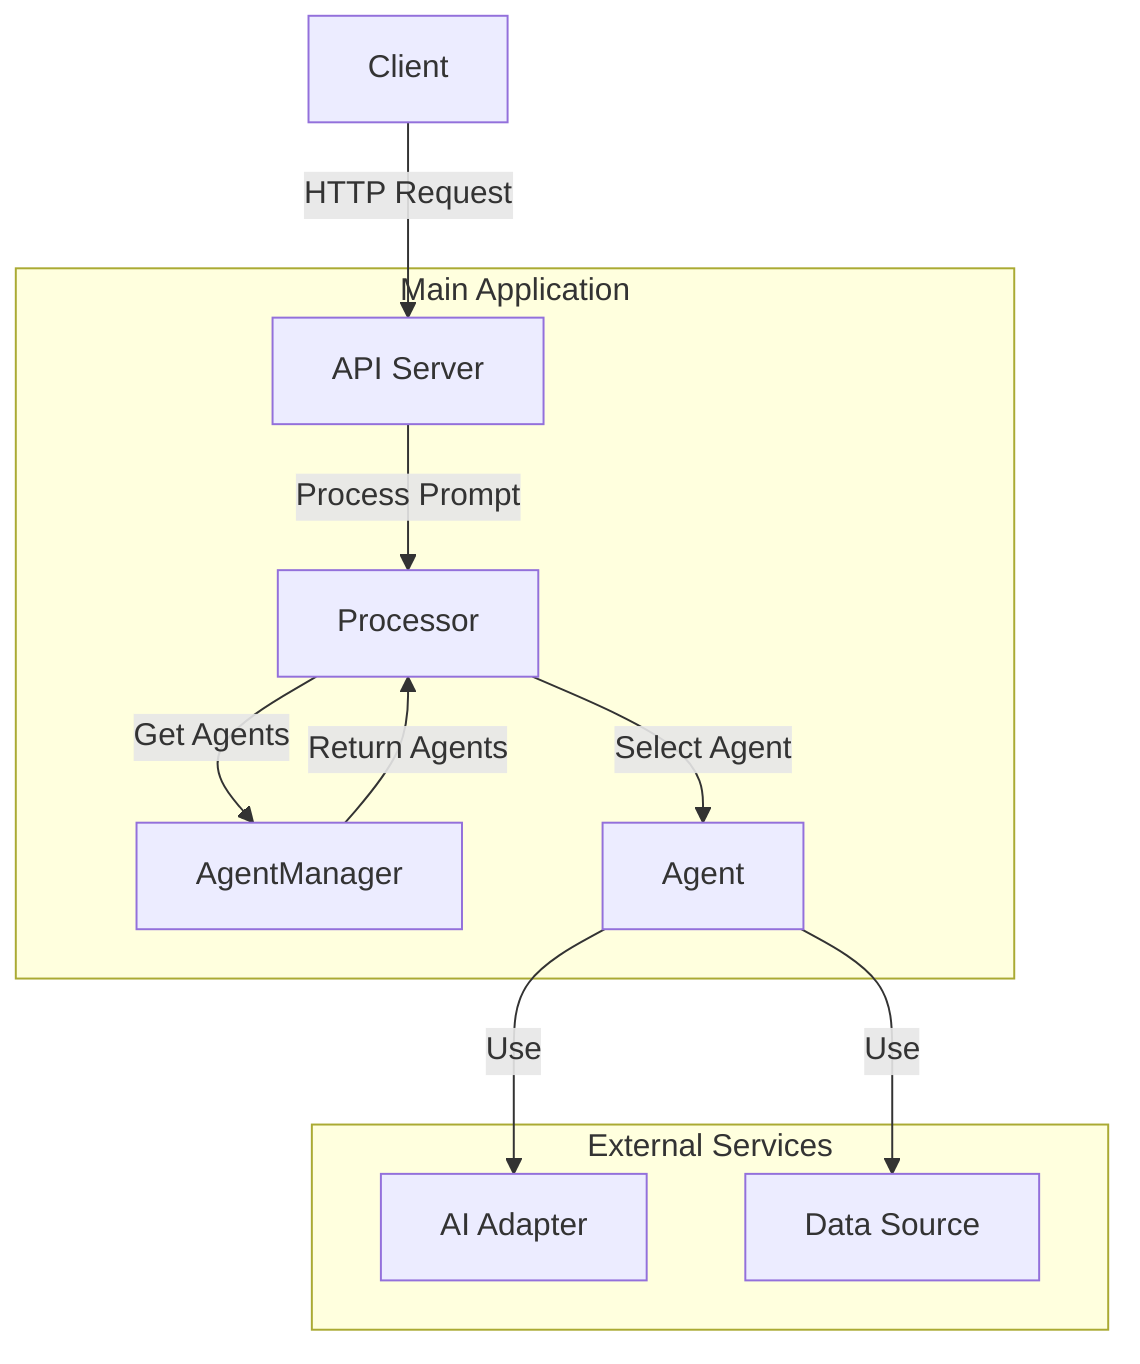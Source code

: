 graph TD
    A[Client] -->|HTTP Request| B[API Server]
    B -->|Process Prompt| C[Processor]
    C -->|Get Agents| D[AgentManager]
    D -->|Return Agents| C
    C -->|Select Agent| E[Agent]
    E -->|Use| F[AI Adapter]
    E -->|Use| G[Data Source]

    subgraph "Main Application"
        B
        C
        D
        E
    end

    subgraph "External Services"
        F
        G
    end